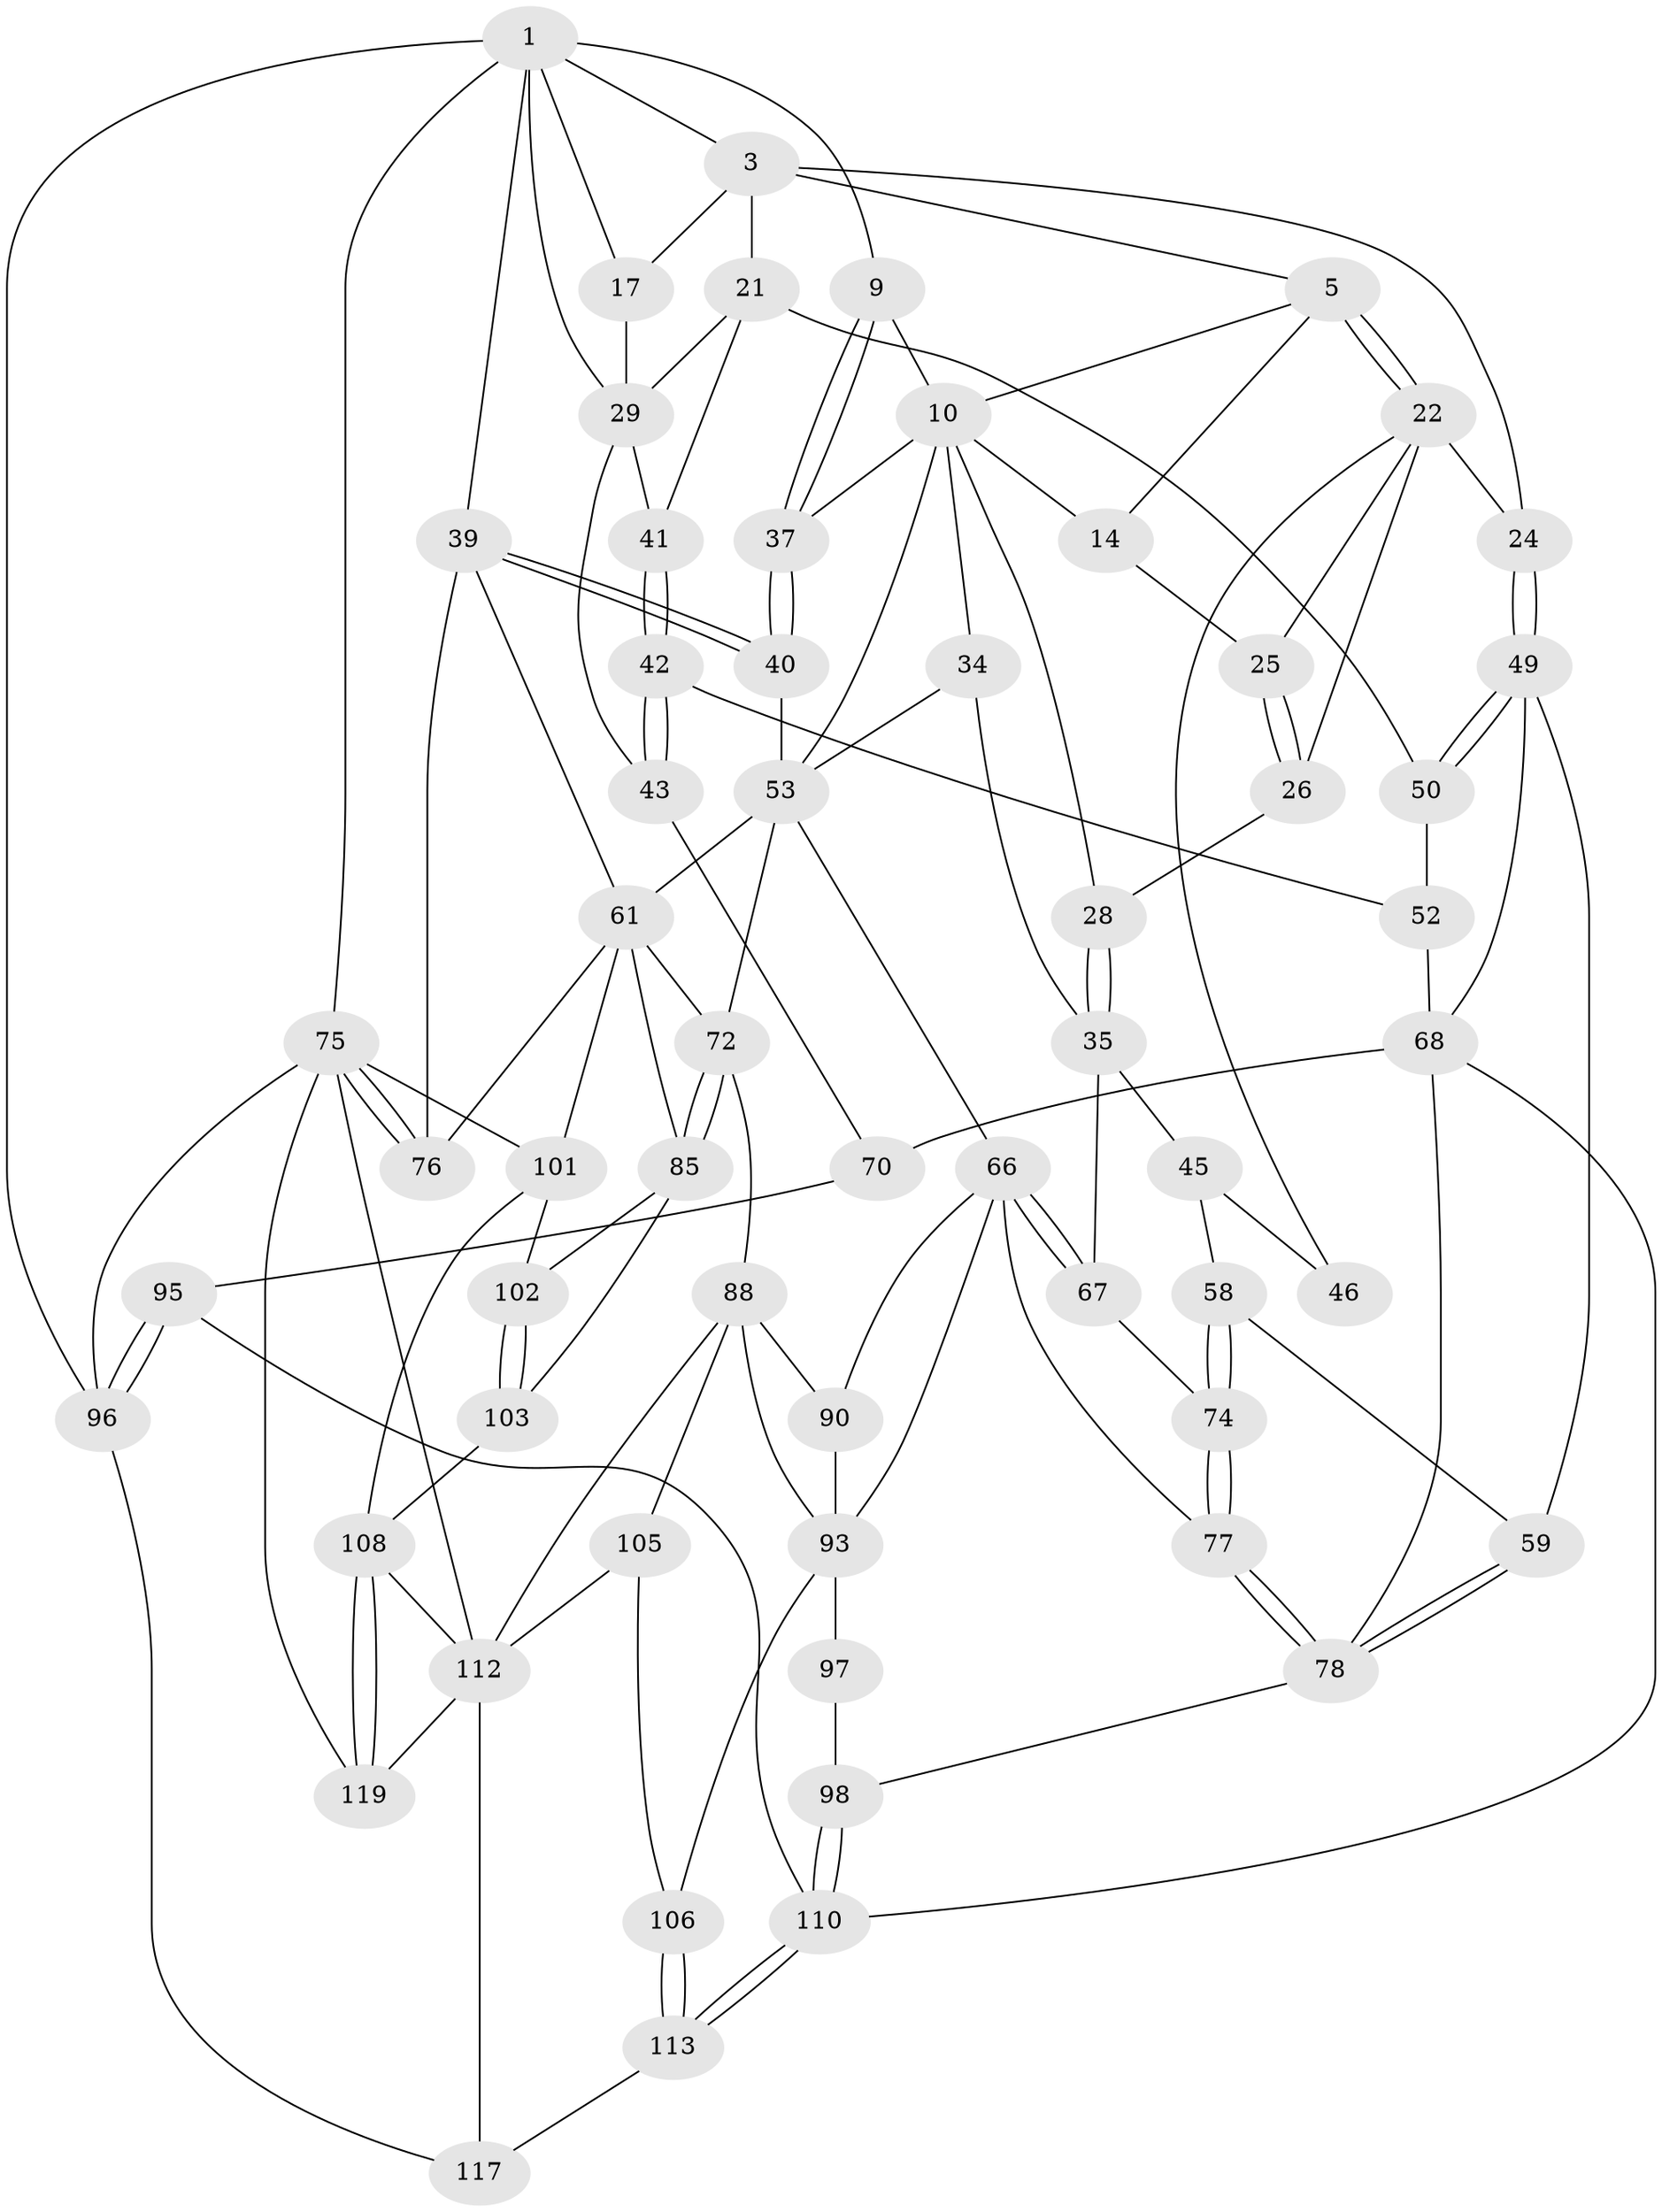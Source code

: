 // original degree distribution, {4: 0.21487603305785125, 5: 0.5785123966942148, 3: 0.01652892561983471, 6: 0.19008264462809918}
// Generated by graph-tools (version 1.1) at 2025/28/03/15/25 16:28:03]
// undirected, 60 vertices, 135 edges
graph export_dot {
graph [start="1"]
  node [color=gray90,style=filled];
  1 [pos="+0.5399755466495881+0",super="+2+8"];
  3 [pos="+0.27111801260505297+0",super="+4+18"];
  5 [pos="+0.3848551503685414+0.04105670749693107",super="+6"];
  9 [pos="+0.8238263431702403+0.008860421037911816"];
  10 [pos="+0.6834421631969323+0.09934072565735978",super="+11+36"];
  14 [pos="+0.4787026737120494+0.07125310210307313"];
  17 [pos="+0.16400425575345268+0",super="+19"];
  21 [pos="+0.23778981105269964+0.18262232924288382",super="+31"];
  22 [pos="+0.3870710258157132+0.0454101382128194",super="+23"];
  24 [pos="+0.31784021642476296+0.22119042079440668"];
  25 [pos="+0.42290022416929973+0.08995107112117104"];
  26 [pos="+0.42606948926880606+0.2052365052604108"];
  28 [pos="+0.43124218324225555+0.20527551380852194"];
  29 [pos="+0+0.08272839798486512",super="+30"];
  34 [pos="+0.586994066071345+0.32253617104591925"];
  35 [pos="+0.572521069620166+0.32831779389791416",super="+44"];
  37 [pos="+0.8245424309314868+0.2005930931373724"];
  39 [pos="+1+0.029171114639297113",super="+62"];
  40 [pos="+0.8992611296517171+0.29052209700039977"];
  41 [pos="+0.02806897632204161+0.2605766724693153"];
  42 [pos="+0.033021256961572695+0.35837801947360853"];
  43 [pos="+0+0.40306785179753113"];
  45 [pos="+0.4639692475059067+0.3815197748664606",super="+57"];
  46 [pos="+0.37034698489356227+0.23510944294372463"];
  49 [pos="+0.23340814139952534+0.38634554680293487",super="+60"];
  50 [pos="+0.1559899431475913+0.35973467302896145",super="+51"];
  52 [pos="+0.09522388333671294+0.38284873779805717"];
  53 [pos="+0.7375343547861353+0.35323505003965716",super="+56+54"];
  58 [pos="+0.34300131631125275+0.428345977440947"];
  59 [pos="+0.30044931857550816+0.4339327458330544"];
  61 [pos="+0.933391178034708+0.4031258176337637",super="+63"];
  66 [pos="+0.553920878520356+0.5051412450792503",super="+81"];
  67 [pos="+0.5202428465122791+0.4209097905939576"];
  68 [pos="+0.21724576474932655+0.48996702233203093",super="+69+80"];
  70 [pos="+0+0.6444261841426272",super="+71"];
  72 [pos="+0.7513840518165359+0.5195412295455266",super="+73"];
  74 [pos="+0.40702132415896797+0.48850669967628424"];
  75 [pos="+1+0.971250002708369",super="+121"];
  76 [pos="+1+0.65061586108874"];
  77 [pos="+0.4162572144260067+0.5774019312911337"];
  78 [pos="+0.3527026083091399+0.5953355766636831",super="+79"];
  85 [pos="+0.7625185319285445+0.5990058670067718",super="+91"];
  88 [pos="+0.6514557311977293+0.7016667557716328",super="+104+89"];
  90 [pos="+0.5441167678654115+0.5722894239769004"];
  93 [pos="+0.5083216501667758+0.6775345475272034",super="+94+99"];
  95 [pos="+0+0.9040848492664464"];
  96 [pos="+0+1"];
  97 [pos="+0.42665156121715825+0.7307853574668598"];
  98 [pos="+0.2695653205455388+0.6940669213718513"];
  101 [pos="+0.9444833701946724+0.6641307821152403",super="+107"];
  102 [pos="+0.8773716496572918+0.699516302335423"];
  103 [pos="+0.8256961240675853+0.7665945044436983"];
  105 [pos="+0.5767903599223493+0.7934687515695817"];
  106 [pos="+0.47612987106159693+0.803308372059018"];
  108 [pos="+0.9037941104535501+0.8958141544607513",super="+109"];
  110 [pos="+0.26720395535854463+0.8988118216975428",super="+111"];
  112 [pos="+0.7374514061885582+0.831561932506937",super="+114"];
  113 [pos="+0.3373805551382501+1"];
  117 [pos="+0.3571594305816528+1",super="+118"];
  119 [pos="+0.8225291867215828+1"];
  1 -- 3;
  1 -- 96;
  1 -- 17;
  1 -- 39;
  1 -- 9;
  1 -- 75;
  1 -- 29;
  3 -- 24;
  3 -- 5;
  3 -- 21 [weight=2];
  3 -- 17;
  5 -- 22;
  5 -- 22;
  5 -- 14;
  5 -- 10;
  9 -- 10;
  9 -- 37;
  9 -- 37;
  10 -- 34;
  10 -- 28;
  10 -- 14;
  10 -- 53;
  10 -- 37;
  14 -- 25;
  17 -- 29;
  21 -- 41;
  21 -- 29;
  21 -- 50 [weight=2];
  22 -- 25;
  22 -- 24;
  22 -- 46;
  22 -- 26;
  24 -- 49;
  24 -- 49;
  25 -- 26;
  25 -- 26;
  26 -- 28;
  28 -- 35;
  28 -- 35;
  29 -- 43;
  29 -- 41;
  34 -- 35;
  34 -- 53;
  35 -- 67;
  35 -- 45;
  37 -- 40;
  37 -- 40;
  39 -- 40;
  39 -- 40;
  39 -- 76;
  39 -- 61;
  40 -- 53;
  41 -- 42;
  41 -- 42;
  42 -- 43;
  42 -- 43;
  42 -- 52;
  43 -- 70;
  45 -- 46 [weight=2];
  45 -- 58;
  49 -- 50;
  49 -- 50;
  49 -- 59;
  49 -- 68;
  50 -- 52;
  52 -- 68;
  53 -- 61 [weight=2];
  53 -- 66;
  53 -- 72;
  58 -- 59;
  58 -- 74;
  58 -- 74;
  59 -- 78;
  59 -- 78;
  61 -- 101;
  61 -- 85;
  61 -- 72;
  61 -- 76;
  66 -- 67;
  66 -- 67;
  66 -- 90;
  66 -- 93;
  66 -- 77;
  67 -- 74;
  68 -- 70 [weight=2];
  68 -- 110;
  68 -- 78;
  70 -- 95;
  72 -- 85 [weight=2];
  72 -- 85;
  72 -- 88;
  74 -- 77;
  74 -- 77;
  75 -- 76;
  75 -- 76;
  75 -- 96;
  75 -- 119;
  75 -- 101;
  75 -- 112;
  77 -- 78;
  77 -- 78;
  78 -- 98;
  85 -- 102;
  85 -- 103;
  88 -- 105;
  88 -- 112;
  88 -- 90;
  88 -- 93;
  90 -- 93;
  93 -- 97 [weight=2];
  93 -- 106;
  95 -- 96;
  95 -- 96;
  95 -- 110;
  96 -- 117;
  97 -- 98;
  98 -- 110;
  98 -- 110;
  101 -- 102;
  101 -- 108;
  102 -- 103;
  102 -- 103;
  103 -- 108;
  105 -- 106;
  105 -- 112;
  106 -- 113;
  106 -- 113;
  108 -- 119;
  108 -- 119;
  108 -- 112;
  110 -- 113;
  110 -- 113;
  112 -- 117 [weight=2];
  112 -- 119;
  113 -- 117;
}
